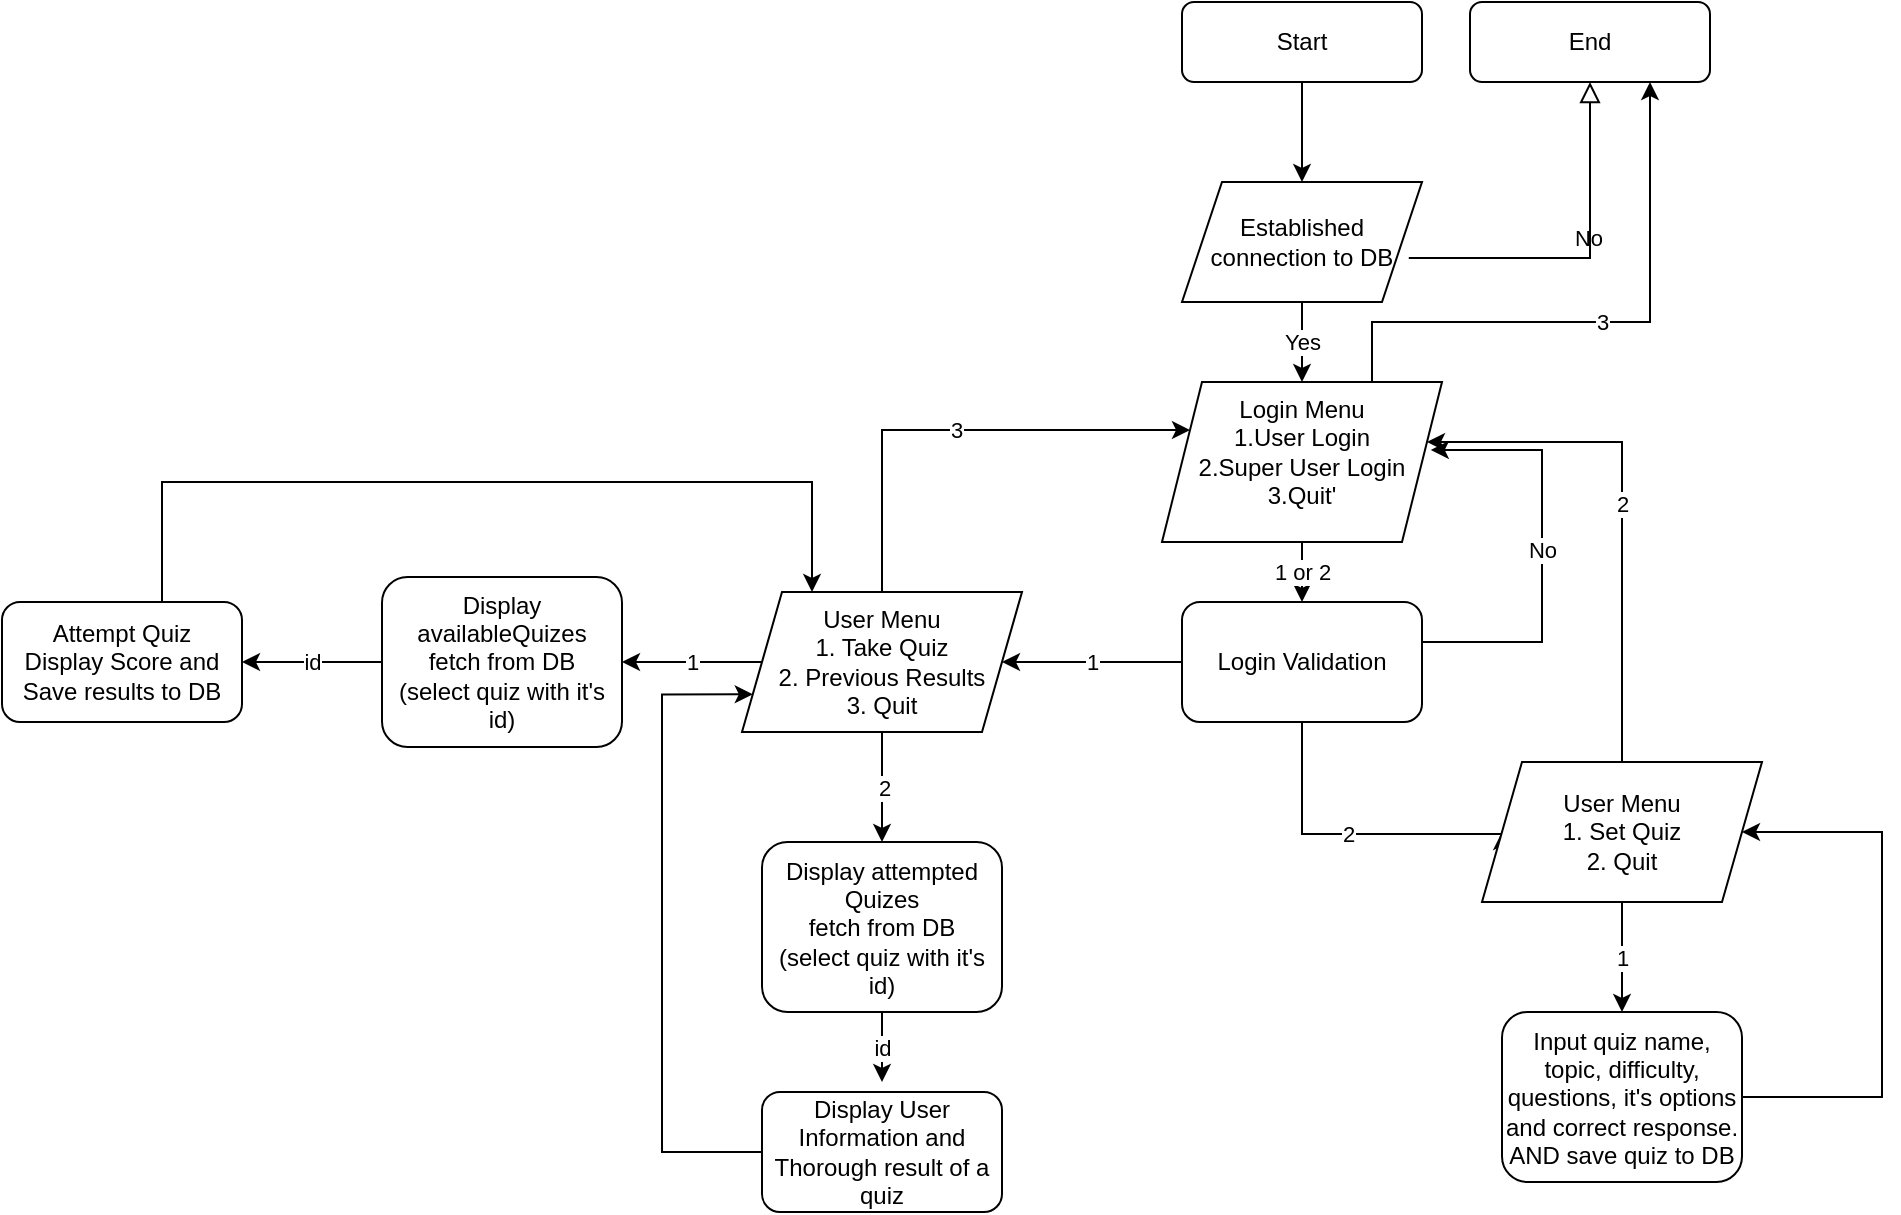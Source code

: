 <mxfile version="14.1.8" type="device"><diagram id="C5RBs43oDa-KdzZeNtuy" name="Page-1"><mxGraphModel dx="2032" dy="1865" grid="1" gridSize="10" guides="1" tooltips="1" connect="1" arrows="1" fold="1" page="1" pageScale="1" pageWidth="827" pageHeight="1169" math="0" shadow="0"><root><mxCell id="WIyWlLk6GJQsqaUBKTNV-0"/><mxCell id="WIyWlLk6GJQsqaUBKTNV-1" parent="WIyWlLk6GJQsqaUBKTNV-0"/><mxCell id="1lGVXLHWbnLd_iS0sznG-3" style="edgeStyle=orthogonalEdgeStyle;rounded=0;orthogonalLoop=1;jettySize=auto;html=1;entryX=0.5;entryY=0;entryDx=0;entryDy=0;" edge="1" parent="WIyWlLk6GJQsqaUBKTNV-1" source="WIyWlLk6GJQsqaUBKTNV-3"><mxGeometry relative="1" as="geometry"><mxPoint x="210" y="70" as="targetPoint"/></mxGeometry></mxCell><mxCell id="WIyWlLk6GJQsqaUBKTNV-3" value="Start" style="rounded=1;whiteSpace=wrap;html=1;fontSize=12;glass=0;strokeWidth=1;shadow=0;" parent="WIyWlLk6GJQsqaUBKTNV-1" vertex="1"><mxGeometry x="150" y="-20" width="120" height="40" as="geometry"/></mxCell><mxCell id="WIyWlLk6GJQsqaUBKTNV-5" value="No&lt;br&gt;" style="edgeStyle=orthogonalEdgeStyle;rounded=0;html=1;jettySize=auto;orthogonalLoop=1;fontSize=11;endArrow=block;endFill=0;endSize=8;strokeWidth=1;shadow=0;labelBackgroundColor=none;exitX=0.945;exitY=0.633;exitDx=0;exitDy=0;exitPerimeter=0;" parent="WIyWlLk6GJQsqaUBKTNV-1" source="1lGVXLHWbnLd_iS0sznG-24" target="WIyWlLk6GJQsqaUBKTNV-7" edge="1"><mxGeometry y="10" relative="1" as="geometry"><mxPoint as="offset"/><mxPoint x="270" y="95" as="sourcePoint"/></mxGeometry></mxCell><mxCell id="WIyWlLk6GJQsqaUBKTNV-7" value="End" style="rounded=1;whiteSpace=wrap;html=1;fontSize=12;glass=0;strokeWidth=1;shadow=0;" parent="WIyWlLk6GJQsqaUBKTNV-1" vertex="1"><mxGeometry x="294" y="-20" width="120" height="40" as="geometry"/></mxCell><mxCell id="1lGVXLHWbnLd_iS0sznG-1" value="Yes" style="edgeStyle=orthogonalEdgeStyle;rounded=0;orthogonalLoop=1;jettySize=auto;html=1;exitX=0.5;exitY=1;exitDx=0;exitDy=0;" edge="1" parent="WIyWlLk6GJQsqaUBKTNV-1" source="1lGVXLHWbnLd_iS0sznG-24" target="1lGVXLHWbnLd_iS0sznG-0"><mxGeometry relative="1" as="geometry"><mxPoint x="210" y="120" as="sourcePoint"/></mxGeometry></mxCell><mxCell id="1lGVXLHWbnLd_iS0sznG-4" value="3" style="edgeStyle=orthogonalEdgeStyle;rounded=0;orthogonalLoop=1;jettySize=auto;html=1;exitX=0.75;exitY=0;exitDx=0;exitDy=0;entryX=0.75;entryY=1;entryDx=0;entryDy=0;" edge="1" parent="WIyWlLk6GJQsqaUBKTNV-1" source="1lGVXLHWbnLd_iS0sznG-0" target="WIyWlLk6GJQsqaUBKTNV-7"><mxGeometry relative="1" as="geometry"><Array as="points"><mxPoint x="245" y="140"/><mxPoint x="384" y="140"/></Array></mxGeometry></mxCell><mxCell id="1lGVXLHWbnLd_iS0sznG-7" value="1 or 2" style="edgeStyle=orthogonalEdgeStyle;rounded=0;orthogonalLoop=1;jettySize=auto;html=1;exitX=0.5;exitY=1;exitDx=0;exitDy=0;entryX=0.5;entryY=0;entryDx=0;entryDy=0;" edge="1" parent="WIyWlLk6GJQsqaUBKTNV-1" source="1lGVXLHWbnLd_iS0sznG-0" target="1lGVXLHWbnLd_iS0sznG-5"><mxGeometry relative="1" as="geometry"/></mxCell><mxCell id="1lGVXLHWbnLd_iS0sznG-0" value="Login Menu&lt;br&gt;1.User Login&lt;br&gt;2.Super User Login&lt;br&gt;3.Quit'&lt;br&gt;" style="shape=parallelogram;perimeter=parallelogramPerimeter;whiteSpace=wrap;html=1;fixedSize=1;align=center;verticalAlign=top;" vertex="1" parent="WIyWlLk6GJQsqaUBKTNV-1"><mxGeometry x="140" y="170" width="140" height="80" as="geometry"/></mxCell><mxCell id="1lGVXLHWbnLd_iS0sznG-8" value="No" style="edgeStyle=orthogonalEdgeStyle;rounded=0;orthogonalLoop=1;jettySize=auto;html=1;entryX=0.96;entryY=0.425;entryDx=0;entryDy=0;entryPerimeter=0;" edge="1" parent="WIyWlLk6GJQsqaUBKTNV-1" source="1lGVXLHWbnLd_iS0sznG-5" target="1lGVXLHWbnLd_iS0sznG-0"><mxGeometry relative="1" as="geometry"><mxPoint x="330" y="200" as="targetPoint"/><Array as="points"><mxPoint x="330" y="300"/><mxPoint x="330" y="204"/></Array></mxGeometry></mxCell><mxCell id="1lGVXLHWbnLd_iS0sznG-12" value="1" style="edgeStyle=orthogonalEdgeStyle;rounded=0;orthogonalLoop=1;jettySize=auto;html=1;exitX=0;exitY=0.5;exitDx=0;exitDy=0;entryX=1;entryY=0.5;entryDx=0;entryDy=0;" edge="1" parent="WIyWlLk6GJQsqaUBKTNV-1" source="1lGVXLHWbnLd_iS0sznG-5" target="1lGVXLHWbnLd_iS0sznG-10"><mxGeometry relative="1" as="geometry"/></mxCell><mxCell id="1lGVXLHWbnLd_iS0sznG-26" value="2" style="edgeStyle=orthogonalEdgeStyle;rounded=0;orthogonalLoop=1;jettySize=auto;html=1;entryX=0;entryY=0.5;entryDx=0;entryDy=0;" edge="1" parent="WIyWlLk6GJQsqaUBKTNV-1" source="1lGVXLHWbnLd_iS0sznG-5" target="1lGVXLHWbnLd_iS0sznG-25"><mxGeometry relative="1" as="geometry"><Array as="points"><mxPoint x="210" y="396"/></Array></mxGeometry></mxCell><mxCell id="1lGVXLHWbnLd_iS0sznG-5" value="Login Validation" style="rounded=1;whiteSpace=wrap;html=1;align=center;" vertex="1" parent="WIyWlLk6GJQsqaUBKTNV-1"><mxGeometry x="150" y="280" width="120" height="60" as="geometry"/></mxCell><mxCell id="1lGVXLHWbnLd_iS0sznG-11" value="3" style="edgeStyle=orthogonalEdgeStyle;rounded=0;orthogonalLoop=1;jettySize=auto;html=1;entryX=0;entryY=0.25;entryDx=0;entryDy=0;" edge="1" parent="WIyWlLk6GJQsqaUBKTNV-1" source="1lGVXLHWbnLd_iS0sznG-10" target="1lGVXLHWbnLd_iS0sznG-0"><mxGeometry relative="1" as="geometry"><mxPoint y="200" as="targetPoint"/><Array as="points"><mxPoint y="194"/></Array></mxGeometry></mxCell><mxCell id="1lGVXLHWbnLd_iS0sznG-15" value="1" style="edgeStyle=orthogonalEdgeStyle;rounded=0;orthogonalLoop=1;jettySize=auto;html=1;entryX=1;entryY=0.5;entryDx=0;entryDy=0;" edge="1" parent="WIyWlLk6GJQsqaUBKTNV-1" source="1lGVXLHWbnLd_iS0sznG-10" target="1lGVXLHWbnLd_iS0sznG-14"><mxGeometry relative="1" as="geometry"/></mxCell><mxCell id="1lGVXLHWbnLd_iS0sznG-19" value="2" style="edgeStyle=orthogonalEdgeStyle;rounded=0;orthogonalLoop=1;jettySize=auto;html=1;" edge="1" parent="WIyWlLk6GJQsqaUBKTNV-1" source="1lGVXLHWbnLd_iS0sznG-10"><mxGeometry relative="1" as="geometry"><mxPoint y="400" as="targetPoint"/></mxGeometry></mxCell><mxCell id="1lGVXLHWbnLd_iS0sznG-10" value="User Menu&lt;br&gt;1. Take Quiz&lt;br&gt;2. Previous Results&lt;br&gt;3. Quit" style="shape=parallelogram;perimeter=parallelogramPerimeter;whiteSpace=wrap;html=1;fixedSize=1;align=center;" vertex="1" parent="WIyWlLk6GJQsqaUBKTNV-1"><mxGeometry x="-70" y="275" width="140" height="70" as="geometry"/></mxCell><mxCell id="1lGVXLHWbnLd_iS0sznG-16" value="id" style="edgeStyle=orthogonalEdgeStyle;rounded=0;orthogonalLoop=1;jettySize=auto;html=1;" edge="1" parent="WIyWlLk6GJQsqaUBKTNV-1" source="1lGVXLHWbnLd_iS0sznG-14" target="1lGVXLHWbnLd_iS0sznG-17"><mxGeometry relative="1" as="geometry"><mxPoint x="-310" y="310" as="targetPoint"/></mxGeometry></mxCell><mxCell id="1lGVXLHWbnLd_iS0sznG-14" value="Display availableQuizes&lt;br&gt;fetch from DB&lt;br&gt;(select quiz with it's id)" style="rounded=1;whiteSpace=wrap;html=1;align=center;" vertex="1" parent="WIyWlLk6GJQsqaUBKTNV-1"><mxGeometry x="-250" y="267.5" width="120" height="85" as="geometry"/></mxCell><mxCell id="1lGVXLHWbnLd_iS0sznG-18" style="edgeStyle=orthogonalEdgeStyle;rounded=0;orthogonalLoop=1;jettySize=auto;html=1;entryX=0.25;entryY=0;entryDx=0;entryDy=0;" edge="1" parent="WIyWlLk6GJQsqaUBKTNV-1" source="1lGVXLHWbnLd_iS0sznG-17" target="1lGVXLHWbnLd_iS0sznG-10"><mxGeometry relative="1" as="geometry"><Array as="points"><mxPoint x="-360" y="220"/><mxPoint x="-35" y="220"/></Array></mxGeometry></mxCell><mxCell id="1lGVXLHWbnLd_iS0sznG-17" value="Attempt Quiz&lt;br&gt;Display Score and Save results to DB" style="rounded=1;whiteSpace=wrap;html=1;" vertex="1" parent="WIyWlLk6GJQsqaUBKTNV-1"><mxGeometry x="-440" y="280" width="120" height="60" as="geometry"/></mxCell><mxCell id="1lGVXLHWbnLd_iS0sznG-22" value="id" style="edgeStyle=orthogonalEdgeStyle;rounded=0;orthogonalLoop=1;jettySize=auto;html=1;" edge="1" parent="WIyWlLk6GJQsqaUBKTNV-1" source="1lGVXLHWbnLd_iS0sznG-20"><mxGeometry relative="1" as="geometry"><mxPoint y="520" as="targetPoint"/></mxGeometry></mxCell><mxCell id="1lGVXLHWbnLd_iS0sznG-20" value="Display attempted Quizes&lt;br&gt;fetch from DB&lt;br&gt;(select quiz with it's id)" style="rounded=1;whiteSpace=wrap;html=1;align=center;" vertex="1" parent="WIyWlLk6GJQsqaUBKTNV-1"><mxGeometry x="-60" y="400" width="120" height="85" as="geometry"/></mxCell><mxCell id="1lGVXLHWbnLd_iS0sznG-23" style="edgeStyle=orthogonalEdgeStyle;rounded=0;orthogonalLoop=1;jettySize=auto;html=1;entryX=0;entryY=0.75;entryDx=0;entryDy=0;" edge="1" parent="WIyWlLk6GJQsqaUBKTNV-1" source="1lGVXLHWbnLd_iS0sznG-21" target="1lGVXLHWbnLd_iS0sznG-10"><mxGeometry relative="1" as="geometry"><mxPoint x="-110" y="340" as="targetPoint"/><Array as="points"><mxPoint x="-110" y="555"/><mxPoint x="-110" y="326"/></Array></mxGeometry></mxCell><mxCell id="1lGVXLHWbnLd_iS0sznG-21" value="Display User Information and Thorough result of a quiz" style="rounded=1;whiteSpace=wrap;html=1;align=center;" vertex="1" parent="WIyWlLk6GJQsqaUBKTNV-1"><mxGeometry x="-60" y="525" width="120" height="60" as="geometry"/></mxCell><mxCell id="1lGVXLHWbnLd_iS0sznG-24" value="Established connection to DB" style="shape=parallelogram;perimeter=parallelogramPerimeter;whiteSpace=wrap;html=1;fixedSize=1;align=center;" vertex="1" parent="WIyWlLk6GJQsqaUBKTNV-1"><mxGeometry x="150" y="70" width="120" height="60" as="geometry"/></mxCell><mxCell id="1lGVXLHWbnLd_iS0sznG-27" value="2" style="edgeStyle=orthogonalEdgeStyle;rounded=0;orthogonalLoop=1;jettySize=auto;html=1;" edge="1" parent="WIyWlLk6GJQsqaUBKTNV-1" source="1lGVXLHWbnLd_iS0sznG-25" target="1lGVXLHWbnLd_iS0sznG-0"><mxGeometry relative="1" as="geometry"><mxPoint x="330" y="200" as="targetPoint"/><Array as="points"><mxPoint x="370" y="200"/></Array></mxGeometry></mxCell><mxCell id="1lGVXLHWbnLd_iS0sznG-29" value="1" style="edgeStyle=orthogonalEdgeStyle;rounded=0;orthogonalLoop=1;jettySize=auto;html=1;entryX=0.5;entryY=0;entryDx=0;entryDy=0;" edge="1" parent="WIyWlLk6GJQsqaUBKTNV-1" source="1lGVXLHWbnLd_iS0sznG-25" target="1lGVXLHWbnLd_iS0sznG-28"><mxGeometry relative="1" as="geometry"/></mxCell><mxCell id="1lGVXLHWbnLd_iS0sznG-25" value="User Menu&lt;br&gt;1. Set Quiz&lt;br&gt;2. Quit" style="shape=parallelogram;perimeter=parallelogramPerimeter;whiteSpace=wrap;html=1;fixedSize=1;align=center;" vertex="1" parent="WIyWlLk6GJQsqaUBKTNV-1"><mxGeometry x="300" y="360" width="140" height="70" as="geometry"/></mxCell><mxCell id="1lGVXLHWbnLd_iS0sznG-30" style="edgeStyle=orthogonalEdgeStyle;rounded=0;orthogonalLoop=1;jettySize=auto;html=1;entryX=1;entryY=0.5;entryDx=0;entryDy=0;" edge="1" parent="WIyWlLk6GJQsqaUBKTNV-1" source="1lGVXLHWbnLd_iS0sznG-28" target="1lGVXLHWbnLd_iS0sznG-25"><mxGeometry relative="1" as="geometry"><Array as="points"><mxPoint x="500" y="527.5"/><mxPoint x="500" y="395"/></Array></mxGeometry></mxCell><mxCell id="1lGVXLHWbnLd_iS0sznG-28" value="Input quiz name, topic, difficulty, questions, it's options and correct response.&lt;br&gt;AND save quiz to DB" style="rounded=1;whiteSpace=wrap;html=1;align=center;" vertex="1" parent="WIyWlLk6GJQsqaUBKTNV-1"><mxGeometry x="310" y="485" width="120" height="85" as="geometry"/></mxCell></root></mxGraphModel></diagram></mxfile>